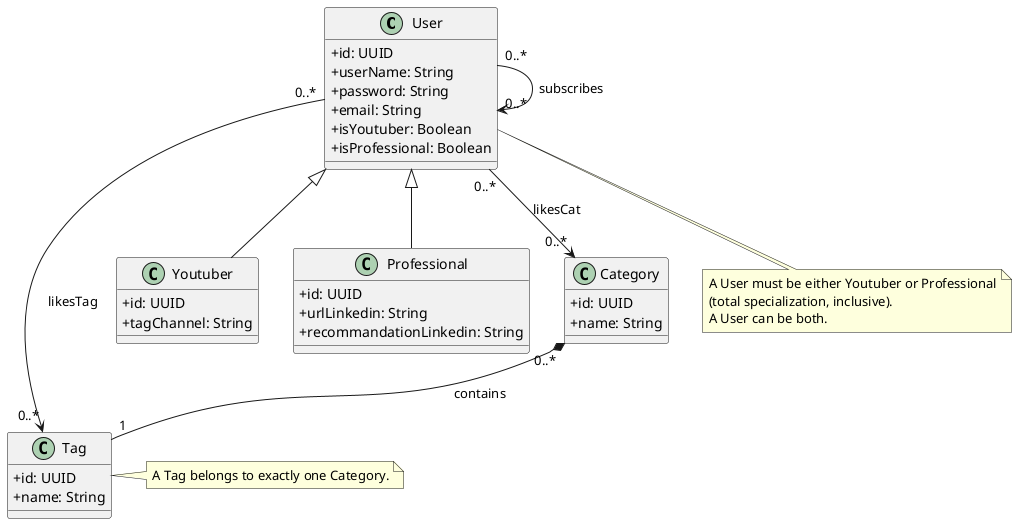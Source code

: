 @startuml Diagramme UML Youlink
skinparam classAttributeIconSize 0

' ==== Classes principales ====
class User {
  +id: UUID
  +userName: String
  +password: String
  +email: String
  +isYoutuber: Boolean
  +isProfessional: Boolean
}

class Youtuber {
  +id: UUID
  +tagChannel: String
}

class Professional {
  +id: UUID
  +urlLinkedin: String
  +recommandationLinkedin: String
}

class Category {
  +id: UUID
  +name: String
}

class Tag {
  +id: UUID
  +name: String
}

' ==== Associations ====

' Subscription (user follows another user)
User "0..*" --> "0..*" User : subscribes

' Likes on Category
User "0..*" --> "0..*" Category : likesCat

' Likes on Tag
User "0..*" --> "0..*" Tag : likesTag

' Category contains Tag
Category "0..*" *-- "1" Tag : contains

' ==== Héritage ====
User <|-- Youtuber
User <|-- Professional

' ==== Notes ====
note bottom of User
  A User must be either Youtuber or Professional
  (total specialization, inclusive).
  A User can be both.
end note

note right of Tag
  A Tag belongs to exactly one Category.
end note

@enduml